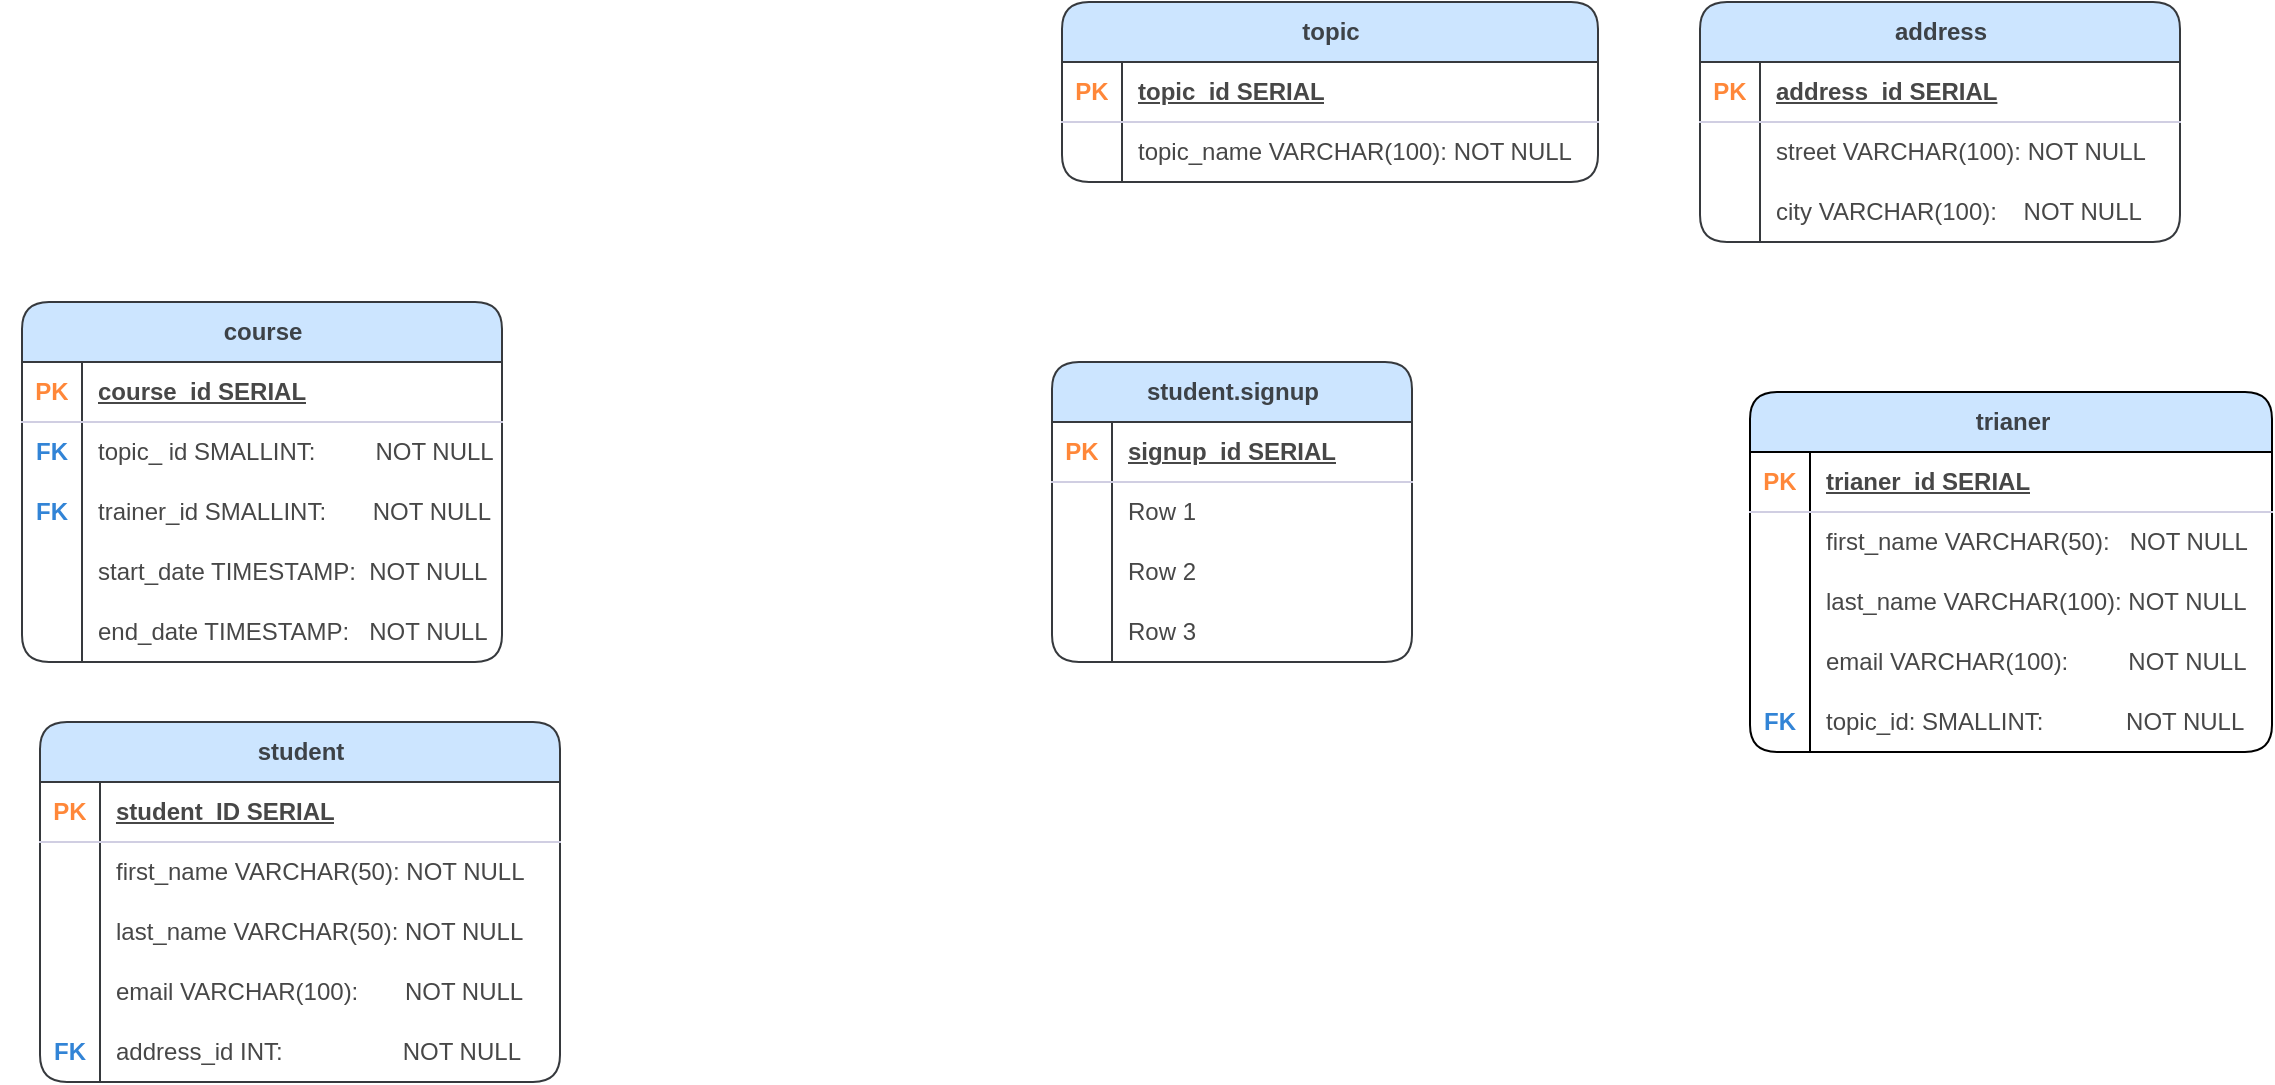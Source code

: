<mxfile version="24.8.4">
  <diagram name="Stránka-1" id="sdZhRAP-UTXTYIbp1Utq">
    <mxGraphModel dx="1429" dy="757" grid="0" gridSize="10" guides="1" tooltips="1" connect="1" arrows="1" fold="1" page="0" pageScale="1" pageWidth="827" pageHeight="1169" background="none" math="0" shadow="0">
      <root>
        <mxCell id="0" />
        <mxCell id="1" parent="0" />
        <mxCell id="6LVos0vK3omcchi-InMu-1" value="&lt;font&gt;address&lt;/font&gt;" style="shape=table;startSize=30;container=1;collapsible=1;childLayout=tableLayout;fixedRows=1;rowLines=0;fontStyle=1;align=center;resizeLast=1;html=1;fontFamily=Helvetica;textShadow=0;textOpacity=80;labelBackgroundColor=none;rounded=1;fillColor=#cce5ff;strokeColor=#36393d;fontColor=#1A1A1A;" vertex="1" parent="1">
          <mxGeometry x="879" y="60" width="240" height="120" as="geometry" />
        </mxCell>
        <mxCell id="6LVos0vK3omcchi-InMu-2" value="" style="shape=tableRow;horizontal=0;startSize=0;swimlaneHead=0;swimlaneBody=0;fillColor=none;collapsible=0;dropTarget=0;points=[[0,0.5],[1,0.5]];portConstraint=eastwest;top=0;left=0;right=0;bottom=1;align=left;fontFamily=Helvetica;textShadow=0;textOpacity=80;labelBackgroundColor=none;strokeColor=#D0CEE2;fontColor=#1A1A1A;rounded=1;" vertex="1" parent="6LVos0vK3omcchi-InMu-1">
          <mxGeometry y="30" width="240" height="30" as="geometry" />
        </mxCell>
        <mxCell id="6LVos0vK3omcchi-InMu-3" value="PK" style="shape=partialRectangle;connectable=0;fillColor=none;top=0;left=0;bottom=0;right=0;fontStyle=1;overflow=hidden;whiteSpace=wrap;html=1;align=center;fontFamily=Helvetica;textShadow=0;textOpacity=80;labelBackgroundColor=none;strokeColor=#D0CEE2;fontColor=#FF6A08;rounded=1;" vertex="1" parent="6LVos0vK3omcchi-InMu-2">
          <mxGeometry width="30" height="30" as="geometry">
            <mxRectangle width="30" height="30" as="alternateBounds" />
          </mxGeometry>
        </mxCell>
        <mxCell id="6LVos0vK3omcchi-InMu-4" value="address_id SERIAL" style="shape=partialRectangle;connectable=0;fillColor=none;top=0;left=0;bottom=0;right=0;align=left;spacingLeft=6;fontStyle=5;overflow=hidden;whiteSpace=wrap;html=1;fontFamily=Helvetica;textShadow=0;textOpacity=80;labelBackgroundColor=none;strokeColor=#D0CEE2;fontColor=#1A1A1A;rounded=1;" vertex="1" parent="6LVos0vK3omcchi-InMu-2">
          <mxGeometry x="30" width="210" height="30" as="geometry">
            <mxRectangle width="210" height="30" as="alternateBounds" />
          </mxGeometry>
        </mxCell>
        <mxCell id="6LVos0vK3omcchi-InMu-5" value="" style="shape=tableRow;horizontal=0;startSize=0;swimlaneHead=0;swimlaneBody=0;fillColor=none;collapsible=0;dropTarget=0;points=[[0,0.5],[1,0.5]];portConstraint=eastwest;top=0;left=0;right=0;bottom=0;align=left;fontFamily=Helvetica;textShadow=0;textOpacity=80;swimlaneFillColor=default;labelBackgroundColor=none;strokeColor=#D0CEE2;fontColor=#1A1A1A;rounded=1;" vertex="1" parent="6LVos0vK3omcchi-InMu-1">
          <mxGeometry y="60" width="240" height="30" as="geometry" />
        </mxCell>
        <mxCell id="6LVos0vK3omcchi-InMu-6" value="" style="shape=partialRectangle;connectable=0;fillColor=none;top=0;left=0;bottom=0;right=0;editable=1;overflow=hidden;whiteSpace=wrap;html=1;align=left;fontFamily=Helvetica;textShadow=0;textOpacity=80;labelBackgroundColor=none;strokeColor=#D0CEE2;fontColor=#1A1A1A;rounded=1;" vertex="1" parent="6LVos0vK3omcchi-InMu-5">
          <mxGeometry width="30" height="30" as="geometry">
            <mxRectangle width="30" height="30" as="alternateBounds" />
          </mxGeometry>
        </mxCell>
        <mxCell id="6LVos0vK3omcchi-InMu-7" value="street VARCHAR(100): NOT NULL" style="shape=partialRectangle;connectable=0;fillColor=none;top=0;left=0;bottom=0;right=0;align=left;spacingLeft=6;overflow=hidden;whiteSpace=wrap;html=1;fontFamily=Helvetica;textShadow=0;textOpacity=80;labelBackgroundColor=none;strokeColor=#D0CEE2;fontColor=#1A1A1A;rounded=1;" vertex="1" parent="6LVos0vK3omcchi-InMu-5">
          <mxGeometry x="30" width="210" height="30" as="geometry">
            <mxRectangle width="210" height="30" as="alternateBounds" />
          </mxGeometry>
        </mxCell>
        <mxCell id="6LVos0vK3omcchi-InMu-8" value="" style="shape=tableRow;horizontal=0;startSize=0;swimlaneHead=0;swimlaneBody=0;fillColor=none;collapsible=0;dropTarget=0;points=[[0,0.5],[1,0.5]];portConstraint=eastwest;top=0;left=0;right=0;bottom=0;align=left;fontFamily=Helvetica;textShadow=0;textOpacity=80;labelBackgroundColor=none;strokeColor=#D0CEE2;fontColor=#1A1A1A;rounded=1;" vertex="1" parent="6LVos0vK3omcchi-InMu-1">
          <mxGeometry y="90" width="240" height="30" as="geometry" />
        </mxCell>
        <mxCell id="6LVos0vK3omcchi-InMu-9" value="" style="shape=partialRectangle;connectable=0;fillColor=none;top=0;left=0;bottom=0;right=0;editable=1;overflow=hidden;whiteSpace=wrap;html=1;align=left;fontFamily=Helvetica;textShadow=0;textOpacity=80;labelBackgroundColor=none;strokeColor=#D0CEE2;fontColor=#1A1A1A;rounded=1;" vertex="1" parent="6LVos0vK3omcchi-InMu-8">
          <mxGeometry width="30" height="30" as="geometry">
            <mxRectangle width="30" height="30" as="alternateBounds" />
          </mxGeometry>
        </mxCell>
        <mxCell id="6LVos0vK3omcchi-InMu-10" value="city VARCHAR(100):&amp;nbsp; &amp;nbsp; NOT NULL" style="shape=partialRectangle;connectable=0;fillColor=none;top=0;left=0;bottom=0;right=0;align=left;spacingLeft=6;overflow=hidden;whiteSpace=wrap;html=1;fontFamily=Helvetica;textShadow=0;textOpacity=80;labelBackgroundColor=none;strokeColor=#D0CEE2;fontColor=#1A1A1A;rounded=1;" vertex="1" parent="6LVos0vK3omcchi-InMu-8">
          <mxGeometry x="30" width="210" height="30" as="geometry">
            <mxRectangle width="210" height="30" as="alternateBounds" />
          </mxGeometry>
        </mxCell>
        <mxCell id="6LVos0vK3omcchi-InMu-14" value="&lt;font&gt;course&lt;/font&gt;" style="shape=table;startSize=30;container=1;collapsible=1;childLayout=tableLayout;fixedRows=1;rowLines=0;fontStyle=1;align=center;resizeLast=1;html=1;fontFamily=Helvetica;textShadow=0;textOpacity=80;labelBackgroundColor=none;fillColor=#cce5ff;strokeColor=#36393d;rounded=1;fontColor=#1A1A1A;" vertex="1" parent="1">
          <mxGeometry x="40" y="210" width="240" height="180" as="geometry" />
        </mxCell>
        <mxCell id="6LVos0vK3omcchi-InMu-15" value="" style="shape=tableRow;horizontal=0;startSize=0;swimlaneHead=0;swimlaneBody=0;fillColor=none;collapsible=0;dropTarget=0;points=[[0,0.5],[1,0.5]];portConstraint=eastwest;top=0;left=0;right=0;bottom=1;align=left;fontFamily=Helvetica;textShadow=0;textOpacity=80;labelBackgroundColor=none;strokeColor=#D0CEE2;fontColor=#1A1A1A;rounded=1;" vertex="1" parent="6LVos0vK3omcchi-InMu-14">
          <mxGeometry y="30" width="240" height="30" as="geometry" />
        </mxCell>
        <mxCell id="6LVos0vK3omcchi-InMu-16" value="PK" style="shape=partialRectangle;connectable=0;fillColor=none;top=0;left=0;bottom=0;right=0;fontStyle=1;overflow=hidden;whiteSpace=wrap;html=1;align=center;fontFamily=Helvetica;textShadow=0;textOpacity=80;labelBackgroundColor=none;strokeColor=#D0CEE2;fontColor=#FF6A08;rounded=1;" vertex="1" parent="6LVos0vK3omcchi-InMu-15">
          <mxGeometry width="30" height="30" as="geometry">
            <mxRectangle width="30" height="30" as="alternateBounds" />
          </mxGeometry>
        </mxCell>
        <mxCell id="6LVos0vK3omcchi-InMu-17" value="course_id SERIAL" style="shape=partialRectangle;connectable=0;fillColor=none;top=0;left=0;bottom=0;right=0;align=left;spacingLeft=6;fontStyle=5;overflow=hidden;whiteSpace=wrap;html=1;fontFamily=Helvetica;textShadow=0;textOpacity=80;labelBackgroundColor=none;strokeColor=#D0CEE2;fontColor=#1A1A1A;rounded=1;" vertex="1" parent="6LVos0vK3omcchi-InMu-15">
          <mxGeometry x="30" width="210" height="30" as="geometry">
            <mxRectangle width="210" height="30" as="alternateBounds" />
          </mxGeometry>
        </mxCell>
        <mxCell id="6LVos0vK3omcchi-InMu-18" value="" style="shape=tableRow;horizontal=0;startSize=0;swimlaneHead=0;swimlaneBody=0;fillColor=none;collapsible=0;dropTarget=0;points=[[0,0.5],[1,0.5]];portConstraint=eastwest;top=0;left=0;right=0;bottom=0;align=left;fontFamily=Helvetica;textShadow=0;textOpacity=80;labelBackgroundColor=none;strokeColor=#D0CEE2;fontColor=#1A1A1A;rounded=1;" vertex="1" parent="6LVos0vK3omcchi-InMu-14">
          <mxGeometry y="60" width="240" height="30" as="geometry" />
        </mxCell>
        <mxCell id="6LVos0vK3omcchi-InMu-19" value="&lt;b&gt;&lt;font color=&quot;#0066cc&quot;&gt;FK&lt;/font&gt;&lt;/b&gt;" style="shape=partialRectangle;connectable=0;fillColor=none;top=0;left=0;bottom=0;right=0;editable=1;overflow=hidden;whiteSpace=wrap;html=1;align=center;fontFamily=Helvetica;textShadow=0;textOpacity=80;labelBackgroundColor=none;strokeColor=#D0CEE2;fontColor=#1A1A1A;rounded=1;" vertex="1" parent="6LVos0vK3omcchi-InMu-18">
          <mxGeometry width="30" height="30" as="geometry">
            <mxRectangle width="30" height="30" as="alternateBounds" />
          </mxGeometry>
        </mxCell>
        <mxCell id="6LVos0vK3omcchi-InMu-20" value="topic_ id SMALLINT:&amp;nbsp; &amp;nbsp; &amp;nbsp; &amp;nbsp; &amp;nbsp;NOT NULL" style="shape=partialRectangle;connectable=0;fillColor=none;top=0;left=0;bottom=0;right=0;align=left;spacingLeft=6;overflow=hidden;whiteSpace=wrap;html=1;fontFamily=Helvetica;textShadow=0;textOpacity=80;labelBackgroundColor=none;strokeColor=#D0CEE2;fontColor=#1A1A1A;rounded=1;" vertex="1" parent="6LVos0vK3omcchi-InMu-18">
          <mxGeometry x="30" width="210" height="30" as="geometry">
            <mxRectangle width="210" height="30" as="alternateBounds" />
          </mxGeometry>
        </mxCell>
        <mxCell id="6LVos0vK3omcchi-InMu-21" value="" style="shape=tableRow;horizontal=0;startSize=0;swimlaneHead=0;swimlaneBody=0;fillColor=none;collapsible=0;dropTarget=0;points=[[0,0.5],[1,0.5]];portConstraint=eastwest;top=0;left=0;right=0;bottom=0;align=left;fontFamily=Helvetica;textShadow=0;textOpacity=80;labelBackgroundColor=none;strokeColor=#D0CEE2;fontColor=#1A1A1A;rounded=1;" vertex="1" parent="6LVos0vK3omcchi-InMu-14">
          <mxGeometry y="90" width="240" height="30" as="geometry" />
        </mxCell>
        <mxCell id="6LVos0vK3omcchi-InMu-22" value="&lt;b&gt;FK&lt;/b&gt;" style="shape=partialRectangle;connectable=0;fillColor=none;top=0;left=0;bottom=0;right=0;editable=1;overflow=hidden;whiteSpace=wrap;html=1;align=center;fontFamily=Helvetica;textShadow=0;textOpacity=80;labelBackgroundColor=none;strokeColor=#D0CEE2;fontColor=#0066CC;rounded=1;" vertex="1" parent="6LVos0vK3omcchi-InMu-21">
          <mxGeometry width="30" height="30" as="geometry">
            <mxRectangle width="30" height="30" as="alternateBounds" />
          </mxGeometry>
        </mxCell>
        <mxCell id="6LVos0vK3omcchi-InMu-23" value="trainer_id SMALLINT:&amp;nbsp; &amp;nbsp; &amp;nbsp; &amp;nbsp;NOT NULL" style="shape=partialRectangle;connectable=0;fillColor=none;top=0;left=0;bottom=0;right=0;align=left;spacingLeft=6;overflow=hidden;whiteSpace=wrap;html=1;fontFamily=Helvetica;textShadow=0;textOpacity=80;labelBackgroundColor=none;strokeColor=#D0CEE2;fontColor=#1A1A1A;rounded=1;" vertex="1" parent="6LVos0vK3omcchi-InMu-21">
          <mxGeometry x="30" width="210" height="30" as="geometry">
            <mxRectangle width="210" height="30" as="alternateBounds" />
          </mxGeometry>
        </mxCell>
        <mxCell id="6LVos0vK3omcchi-InMu-24" value="" style="shape=tableRow;horizontal=0;startSize=0;swimlaneHead=0;swimlaneBody=0;fillColor=none;collapsible=0;dropTarget=0;points=[[0,0.5],[1,0.5]];portConstraint=eastwest;top=0;left=0;right=0;bottom=0;align=left;fontFamily=Helvetica;textShadow=0;textOpacity=80;labelBackgroundColor=none;strokeColor=#D0CEE2;fontColor=#1A1A1A;rounded=1;" vertex="1" parent="6LVos0vK3omcchi-InMu-14">
          <mxGeometry y="120" width="240" height="30" as="geometry" />
        </mxCell>
        <mxCell id="6LVos0vK3omcchi-InMu-25" value="" style="shape=partialRectangle;connectable=0;fillColor=none;top=0;left=0;bottom=0;right=0;editable=1;overflow=hidden;whiteSpace=wrap;html=1;align=left;fontFamily=Helvetica;textShadow=0;textOpacity=80;labelBackgroundColor=none;strokeColor=#D0CEE2;fontColor=#1A1A1A;rounded=1;" vertex="1" parent="6LVos0vK3omcchi-InMu-24">
          <mxGeometry width="30" height="30" as="geometry">
            <mxRectangle width="30" height="30" as="alternateBounds" />
          </mxGeometry>
        </mxCell>
        <mxCell id="6LVos0vK3omcchi-InMu-26" value="start_date TIMESTAMP:&amp;nbsp; NOT NULL" style="shape=partialRectangle;connectable=0;fillColor=none;top=0;left=0;bottom=0;right=0;align=left;spacingLeft=6;overflow=hidden;whiteSpace=wrap;html=1;fontFamily=Helvetica;textShadow=0;textOpacity=80;labelBackgroundColor=none;strokeColor=#D0CEE2;fontColor=#1A1A1A;rounded=1;" vertex="1" parent="6LVos0vK3omcchi-InMu-24">
          <mxGeometry x="30" width="210" height="30" as="geometry">
            <mxRectangle width="210" height="30" as="alternateBounds" />
          </mxGeometry>
        </mxCell>
        <mxCell id="6LVos0vK3omcchi-InMu-86" value="" style="shape=tableRow;horizontal=0;startSize=0;swimlaneHead=0;swimlaneBody=0;fillColor=none;collapsible=0;dropTarget=0;points=[[0,0.5],[1,0.5]];portConstraint=eastwest;top=0;left=0;right=0;bottom=0;align=left;fontFamily=Helvetica;textShadow=0;textOpacity=80;labelBackgroundColor=none;strokeColor=#D0CEE2;fontColor=#1A1A1A;rounded=1;" vertex="1" parent="6LVos0vK3omcchi-InMu-14">
          <mxGeometry y="150" width="240" height="30" as="geometry" />
        </mxCell>
        <mxCell id="6LVos0vK3omcchi-InMu-87" value="" style="shape=partialRectangle;connectable=0;fillColor=none;top=0;left=0;bottom=0;right=0;editable=1;overflow=hidden;whiteSpace=wrap;html=1;align=left;fontFamily=Helvetica;textShadow=0;textOpacity=80;labelBackgroundColor=none;strokeColor=#D0CEE2;fontColor=#1A1A1A;rounded=1;" vertex="1" parent="6LVos0vK3omcchi-InMu-86">
          <mxGeometry width="30" height="30" as="geometry">
            <mxRectangle width="30" height="30" as="alternateBounds" />
          </mxGeometry>
        </mxCell>
        <mxCell id="6LVos0vK3omcchi-InMu-88" value="end_date TIMESTAMP:&amp;nbsp; &amp;nbsp;NOT NULL" style="shape=partialRectangle;connectable=0;fillColor=none;top=0;left=0;bottom=0;right=0;align=left;spacingLeft=6;overflow=hidden;whiteSpace=wrap;html=1;fontFamily=Helvetica;textShadow=0;textOpacity=80;labelBackgroundColor=none;strokeColor=#D0CEE2;fontColor=#1A1A1A;rounded=1;" vertex="1" parent="6LVos0vK3omcchi-InMu-86">
          <mxGeometry x="30" width="210" height="30" as="geometry">
            <mxRectangle width="210" height="30" as="alternateBounds" />
          </mxGeometry>
        </mxCell>
        <mxCell id="6LVos0vK3omcchi-InMu-27" value="&lt;font&gt;student.signup&lt;/font&gt;" style="shape=table;startSize=30;container=1;collapsible=1;childLayout=tableLayout;fixedRows=1;rowLines=0;fontStyle=1;align=center;resizeLast=1;html=1;fontFamily=Helvetica;textShadow=0;textOpacity=80;labelBackgroundColor=none;fillColor=#cce5ff;strokeColor=#36393d;rounded=1;fontColor=#1A1A1A;" vertex="1" parent="1">
          <mxGeometry x="555" y="240" width="180" height="150" as="geometry" />
        </mxCell>
        <mxCell id="6LVos0vK3omcchi-InMu-28" value="" style="shape=tableRow;horizontal=0;startSize=0;swimlaneHead=0;swimlaneBody=0;fillColor=none;collapsible=0;dropTarget=0;points=[[0,0.5],[1,0.5]];portConstraint=eastwest;top=0;left=0;right=0;bottom=1;align=left;fontFamily=Helvetica;textShadow=0;textOpacity=80;labelBackgroundColor=none;strokeColor=#D0CEE2;fontColor=#1A1A1A;rounded=1;" vertex="1" parent="6LVos0vK3omcchi-InMu-27">
          <mxGeometry y="30" width="180" height="30" as="geometry" />
        </mxCell>
        <mxCell id="6LVos0vK3omcchi-InMu-29" value="&lt;font color=&quot;#ff6a08&quot;&gt;PK&lt;/font&gt;" style="shape=partialRectangle;connectable=0;fillColor=none;top=0;left=0;bottom=0;right=0;fontStyle=1;overflow=hidden;whiteSpace=wrap;html=1;align=center;fontFamily=Helvetica;textShadow=0;textOpacity=80;labelBackgroundColor=none;strokeColor=#D0CEE2;fontColor=#1A1A1A;rounded=1;" vertex="1" parent="6LVos0vK3omcchi-InMu-28">
          <mxGeometry width="30" height="30" as="geometry">
            <mxRectangle width="30" height="30" as="alternateBounds" />
          </mxGeometry>
        </mxCell>
        <mxCell id="6LVos0vK3omcchi-InMu-30" value="signup_id SERIAL" style="shape=partialRectangle;connectable=0;fillColor=none;top=0;left=0;bottom=0;right=0;align=left;spacingLeft=6;fontStyle=5;overflow=hidden;whiteSpace=wrap;html=1;fontFamily=Helvetica;textShadow=0;textOpacity=80;labelBackgroundColor=none;strokeColor=#D0CEE2;fontColor=#1A1A1A;rounded=1;" vertex="1" parent="6LVos0vK3omcchi-InMu-28">
          <mxGeometry x="30" width="150" height="30" as="geometry">
            <mxRectangle width="150" height="30" as="alternateBounds" />
          </mxGeometry>
        </mxCell>
        <mxCell id="6LVos0vK3omcchi-InMu-31" value="" style="shape=tableRow;horizontal=0;startSize=0;swimlaneHead=0;swimlaneBody=0;fillColor=none;collapsible=0;dropTarget=0;points=[[0,0.5],[1,0.5]];portConstraint=eastwest;top=0;left=0;right=0;bottom=0;align=left;fontFamily=Helvetica;textShadow=0;textOpacity=80;labelBackgroundColor=none;strokeColor=#D0CEE2;fontColor=#1A1A1A;rounded=1;" vertex="1" parent="6LVos0vK3omcchi-InMu-27">
          <mxGeometry y="60" width="180" height="30" as="geometry" />
        </mxCell>
        <mxCell id="6LVos0vK3omcchi-InMu-32" value="" style="shape=partialRectangle;connectable=0;fillColor=none;top=0;left=0;bottom=0;right=0;editable=1;overflow=hidden;whiteSpace=wrap;html=1;align=left;fontFamily=Helvetica;textShadow=0;textOpacity=80;labelBackgroundColor=none;strokeColor=#D0CEE2;fontColor=#1A1A1A;rounded=1;" vertex="1" parent="6LVos0vK3omcchi-InMu-31">
          <mxGeometry width="30" height="30" as="geometry">
            <mxRectangle width="30" height="30" as="alternateBounds" />
          </mxGeometry>
        </mxCell>
        <mxCell id="6LVos0vK3omcchi-InMu-33" value="Row 1" style="shape=partialRectangle;connectable=0;fillColor=none;top=0;left=0;bottom=0;right=0;align=left;spacingLeft=6;overflow=hidden;whiteSpace=wrap;html=1;fontFamily=Helvetica;textShadow=0;textOpacity=80;labelBackgroundColor=none;strokeColor=#D0CEE2;fontColor=#1A1A1A;rounded=1;" vertex="1" parent="6LVos0vK3omcchi-InMu-31">
          <mxGeometry x="30" width="150" height="30" as="geometry">
            <mxRectangle width="150" height="30" as="alternateBounds" />
          </mxGeometry>
        </mxCell>
        <mxCell id="6LVos0vK3omcchi-InMu-34" value="" style="shape=tableRow;horizontal=0;startSize=0;swimlaneHead=0;swimlaneBody=0;fillColor=none;collapsible=0;dropTarget=0;points=[[0,0.5],[1,0.5]];portConstraint=eastwest;top=0;left=0;right=0;bottom=0;align=left;fontFamily=Helvetica;textShadow=0;textOpacity=80;labelBackgroundColor=none;strokeColor=#D0CEE2;fontColor=#1A1A1A;rounded=1;" vertex="1" parent="6LVos0vK3omcchi-InMu-27">
          <mxGeometry y="90" width="180" height="30" as="geometry" />
        </mxCell>
        <mxCell id="6LVos0vK3omcchi-InMu-35" value="" style="shape=partialRectangle;connectable=0;fillColor=none;top=0;left=0;bottom=0;right=0;editable=1;overflow=hidden;whiteSpace=wrap;html=1;align=left;fontFamily=Helvetica;textShadow=0;textOpacity=80;labelBackgroundColor=none;strokeColor=#D0CEE2;fontColor=#1A1A1A;rounded=1;" vertex="1" parent="6LVos0vK3omcchi-InMu-34">
          <mxGeometry width="30" height="30" as="geometry">
            <mxRectangle width="30" height="30" as="alternateBounds" />
          </mxGeometry>
        </mxCell>
        <mxCell id="6LVos0vK3omcchi-InMu-36" value="Row 2" style="shape=partialRectangle;connectable=0;fillColor=none;top=0;left=0;bottom=0;right=0;align=left;spacingLeft=6;overflow=hidden;whiteSpace=wrap;html=1;fontFamily=Helvetica;textShadow=0;textOpacity=80;labelBackgroundColor=none;strokeColor=#D0CEE2;fontColor=#1A1A1A;rounded=1;" vertex="1" parent="6LVos0vK3omcchi-InMu-34">
          <mxGeometry x="30" width="150" height="30" as="geometry">
            <mxRectangle width="150" height="30" as="alternateBounds" />
          </mxGeometry>
        </mxCell>
        <mxCell id="6LVos0vK3omcchi-InMu-37" value="" style="shape=tableRow;horizontal=0;startSize=0;swimlaneHead=0;swimlaneBody=0;fillColor=none;collapsible=0;dropTarget=0;points=[[0,0.5],[1,0.5]];portConstraint=eastwest;top=0;left=0;right=0;bottom=0;align=left;fontFamily=Helvetica;textShadow=0;textOpacity=80;labelBackgroundColor=none;strokeColor=#D0CEE2;fontColor=#1A1A1A;rounded=1;" vertex="1" parent="6LVos0vK3omcchi-InMu-27">
          <mxGeometry y="120" width="180" height="30" as="geometry" />
        </mxCell>
        <mxCell id="6LVos0vK3omcchi-InMu-38" value="" style="shape=partialRectangle;connectable=0;fillColor=none;top=0;left=0;bottom=0;right=0;editable=1;overflow=hidden;whiteSpace=wrap;html=1;align=left;fontFamily=Helvetica;textShadow=0;textOpacity=80;labelBackgroundColor=none;strokeColor=#D0CEE2;fontColor=#1A1A1A;rounded=1;" vertex="1" parent="6LVos0vK3omcchi-InMu-37">
          <mxGeometry width="30" height="30" as="geometry">
            <mxRectangle width="30" height="30" as="alternateBounds" />
          </mxGeometry>
        </mxCell>
        <mxCell id="6LVos0vK3omcchi-InMu-39" value="Row 3" style="shape=partialRectangle;connectable=0;fillColor=none;top=0;left=0;bottom=0;right=0;align=left;spacingLeft=6;overflow=hidden;whiteSpace=wrap;html=1;fontFamily=Helvetica;textShadow=0;textOpacity=80;labelBackgroundColor=none;strokeColor=#D0CEE2;fontColor=#1A1A1A;rounded=1;" vertex="1" parent="6LVos0vK3omcchi-InMu-37">
          <mxGeometry x="30" width="150" height="30" as="geometry">
            <mxRectangle width="150" height="30" as="alternateBounds" />
          </mxGeometry>
        </mxCell>
        <mxCell id="6LVos0vK3omcchi-InMu-40" value="&lt;font&gt;student&lt;/font&gt;" style="shape=table;startSize=30;container=1;collapsible=1;childLayout=tableLayout;fixedRows=1;rowLines=0;fontStyle=1;align=center;resizeLast=1;html=1;fontFamily=Helvetica;textShadow=0;textOpacity=80;labelBackgroundColor=none;fillColor=#cce5ff;strokeColor=#36393d;rounded=1;fontColor=#1A1A1A;" vertex="1" parent="1">
          <mxGeometry x="49" y="420" width="260" height="180" as="geometry" />
        </mxCell>
        <mxCell id="6LVos0vK3omcchi-InMu-41" value="" style="shape=tableRow;horizontal=0;startSize=0;swimlaneHead=0;swimlaneBody=0;fillColor=none;collapsible=0;dropTarget=0;points=[[0,0.5],[1,0.5]];portConstraint=eastwest;top=0;left=0;right=0;bottom=1;align=left;fontFamily=Helvetica;textShadow=0;textOpacity=80;labelBackgroundColor=none;strokeColor=#D0CEE2;fontColor=#1A1A1A;rounded=1;" vertex="1" parent="6LVos0vK3omcchi-InMu-40">
          <mxGeometry y="30" width="260" height="30" as="geometry" />
        </mxCell>
        <mxCell id="6LVos0vK3omcchi-InMu-42" value="PK" style="shape=partialRectangle;connectable=0;fillColor=none;top=0;left=0;bottom=0;right=0;fontStyle=1;overflow=hidden;whiteSpace=wrap;html=1;align=center;fontFamily=Helvetica;textShadow=0;textOpacity=80;labelBackgroundColor=none;strokeColor=#D0CEE2;fontColor=#FF6A08;rounded=1;" vertex="1" parent="6LVos0vK3omcchi-InMu-41">
          <mxGeometry width="30" height="30" as="geometry">
            <mxRectangle width="30" height="30" as="alternateBounds" />
          </mxGeometry>
        </mxCell>
        <mxCell id="6LVos0vK3omcchi-InMu-43" value="student_ID SERIAL" style="shape=partialRectangle;connectable=0;fillColor=none;top=0;left=0;bottom=0;right=0;align=left;spacingLeft=6;fontStyle=5;overflow=hidden;whiteSpace=wrap;html=1;fontFamily=Helvetica;textShadow=0;textOpacity=80;labelBackgroundColor=none;strokeColor=#D0CEE2;fontColor=#1A1A1A;rounded=1;" vertex="1" parent="6LVos0vK3omcchi-InMu-41">
          <mxGeometry x="30" width="230" height="30" as="geometry">
            <mxRectangle width="230" height="30" as="alternateBounds" />
          </mxGeometry>
        </mxCell>
        <mxCell id="6LVos0vK3omcchi-InMu-44" value="" style="shape=tableRow;horizontal=0;startSize=0;swimlaneHead=0;swimlaneBody=0;fillColor=none;collapsible=0;dropTarget=0;points=[[0,0.5],[1,0.5]];portConstraint=eastwest;top=0;left=0;right=0;bottom=0;align=left;fontFamily=Helvetica;textShadow=0;textOpacity=80;labelBackgroundColor=none;strokeColor=#D0CEE2;fontColor=#1A1A1A;rounded=1;" vertex="1" parent="6LVos0vK3omcchi-InMu-40">
          <mxGeometry y="60" width="260" height="30" as="geometry" />
        </mxCell>
        <mxCell id="6LVos0vK3omcchi-InMu-45" value="" style="shape=partialRectangle;connectable=0;fillColor=none;top=0;left=0;bottom=0;right=0;editable=1;overflow=hidden;whiteSpace=wrap;html=1;align=left;fontFamily=Helvetica;textShadow=0;textOpacity=80;labelBackgroundColor=none;strokeColor=#D0CEE2;fontColor=#1A1A1A;rounded=1;" vertex="1" parent="6LVos0vK3omcchi-InMu-44">
          <mxGeometry width="30" height="30" as="geometry">
            <mxRectangle width="30" height="30" as="alternateBounds" />
          </mxGeometry>
        </mxCell>
        <mxCell id="6LVos0vK3omcchi-InMu-46" value="first_name VARCHAR(50): NOT NULL" style="shape=partialRectangle;connectable=0;fillColor=none;top=0;left=0;bottom=0;right=0;align=left;spacingLeft=6;overflow=hidden;whiteSpace=wrap;html=1;fontFamily=Helvetica;textShadow=0;textOpacity=80;labelBackgroundColor=none;strokeColor=#D0CEE2;fontColor=#1A1A1A;rounded=1;" vertex="1" parent="6LVos0vK3omcchi-InMu-44">
          <mxGeometry x="30" width="230" height="30" as="geometry">
            <mxRectangle width="230" height="30" as="alternateBounds" />
          </mxGeometry>
        </mxCell>
        <mxCell id="6LVos0vK3omcchi-InMu-47" value="" style="shape=tableRow;horizontal=0;startSize=0;swimlaneHead=0;swimlaneBody=0;fillColor=none;collapsible=0;dropTarget=0;points=[[0,0.5],[1,0.5]];portConstraint=eastwest;top=0;left=0;right=0;bottom=0;align=left;fontFamily=Helvetica;textShadow=0;textOpacity=80;labelBackgroundColor=none;strokeColor=#D0CEE2;fontColor=#1A1A1A;rounded=1;" vertex="1" parent="6LVos0vK3omcchi-InMu-40">
          <mxGeometry y="90" width="260" height="30" as="geometry" />
        </mxCell>
        <mxCell id="6LVos0vK3omcchi-InMu-48" value="" style="shape=partialRectangle;connectable=0;fillColor=none;top=0;left=0;bottom=0;right=0;editable=1;overflow=hidden;whiteSpace=wrap;html=1;align=left;fontFamily=Helvetica;textShadow=0;textOpacity=80;labelBackgroundColor=none;strokeColor=#D0CEE2;fontColor=#1A1A1A;rounded=1;" vertex="1" parent="6LVos0vK3omcchi-InMu-47">
          <mxGeometry width="30" height="30" as="geometry">
            <mxRectangle width="30" height="30" as="alternateBounds" />
          </mxGeometry>
        </mxCell>
        <mxCell id="6LVos0vK3omcchi-InMu-49" value="last_name VARCHAR(50): NOT NULL" style="shape=partialRectangle;connectable=0;fillColor=none;top=0;left=0;bottom=0;right=0;align=left;spacingLeft=6;overflow=hidden;whiteSpace=wrap;html=1;fontFamily=Helvetica;textShadow=0;textOpacity=80;labelBackgroundColor=none;strokeColor=#D0CEE2;fontColor=#1A1A1A;rounded=1;" vertex="1" parent="6LVos0vK3omcchi-InMu-47">
          <mxGeometry x="30" width="230" height="30" as="geometry">
            <mxRectangle width="230" height="30" as="alternateBounds" />
          </mxGeometry>
        </mxCell>
        <mxCell id="6LVos0vK3omcchi-InMu-50" value="" style="shape=tableRow;horizontal=0;startSize=0;swimlaneHead=0;swimlaneBody=0;fillColor=none;collapsible=0;dropTarget=0;points=[[0,0.5],[1,0.5]];portConstraint=eastwest;top=0;left=0;right=0;bottom=0;align=left;fontFamily=Helvetica;textShadow=0;textOpacity=80;labelBackgroundColor=none;strokeColor=#D0CEE2;fontColor=#1A1A1A;rounded=1;" vertex="1" parent="6LVos0vK3omcchi-InMu-40">
          <mxGeometry y="120" width="260" height="30" as="geometry" />
        </mxCell>
        <mxCell id="6LVos0vK3omcchi-InMu-51" value="" style="shape=partialRectangle;connectable=0;fillColor=none;top=0;left=0;bottom=0;right=0;editable=1;overflow=hidden;whiteSpace=wrap;html=1;align=left;fontFamily=Helvetica;textShadow=0;textOpacity=80;labelBackgroundColor=none;strokeColor=#D0CEE2;fontColor=#1A1A1A;rounded=1;" vertex="1" parent="6LVos0vK3omcchi-InMu-50">
          <mxGeometry width="30" height="30" as="geometry">
            <mxRectangle width="30" height="30" as="alternateBounds" />
          </mxGeometry>
        </mxCell>
        <mxCell id="6LVos0vK3omcchi-InMu-52" value="email VARCHAR(100):&amp;nbsp; &amp;nbsp; &amp;nbsp; &amp;nbsp;NOT NULL" style="shape=partialRectangle;connectable=0;fillColor=none;top=0;left=0;bottom=0;right=0;align=left;spacingLeft=6;overflow=hidden;whiteSpace=wrap;html=1;fontFamily=Helvetica;textShadow=0;textOpacity=80;labelBackgroundColor=none;strokeColor=#D0CEE2;fontColor=#1A1A1A;rounded=1;" vertex="1" parent="6LVos0vK3omcchi-InMu-50">
          <mxGeometry x="30" width="230" height="30" as="geometry">
            <mxRectangle width="230" height="30" as="alternateBounds" />
          </mxGeometry>
        </mxCell>
        <mxCell id="6LVos0vK3omcchi-InMu-89" value="" style="shape=tableRow;horizontal=0;startSize=0;swimlaneHead=0;swimlaneBody=0;fillColor=none;collapsible=0;dropTarget=0;points=[[0,0.5],[1,0.5]];portConstraint=eastwest;top=0;left=0;right=0;bottom=0;align=left;fontFamily=Helvetica;textShadow=0;textOpacity=80;labelBackgroundColor=none;strokeColor=#D0CEE2;fontColor=#1A1A1A;rounded=1;" vertex="1" parent="6LVos0vK3omcchi-InMu-40">
          <mxGeometry y="150" width="260" height="30" as="geometry" />
        </mxCell>
        <mxCell id="6LVos0vK3omcchi-InMu-90" value="&lt;b&gt;FK&lt;/b&gt;" style="shape=partialRectangle;connectable=0;fillColor=none;top=0;left=0;bottom=0;right=0;editable=1;overflow=hidden;whiteSpace=wrap;html=1;align=center;fontFamily=Helvetica;textShadow=0;textOpacity=80;labelBackgroundColor=none;strokeColor=#D0CEE2;fontColor=#0066CC;rounded=1;" vertex="1" parent="6LVos0vK3omcchi-InMu-89">
          <mxGeometry width="30" height="30" as="geometry">
            <mxRectangle width="30" height="30" as="alternateBounds" />
          </mxGeometry>
        </mxCell>
        <mxCell id="6LVos0vK3omcchi-InMu-91" value="address_id INT: &lt;span style=&quot;white-space: pre;&quot;&gt;&#x9;&lt;/span&gt;&lt;span style=&quot;white-space: pre;&quot;&gt;&#x9;&lt;/span&gt;&amp;nbsp; &amp;nbsp;NOT NULL" style="shape=partialRectangle;connectable=0;fillColor=none;top=0;left=0;bottom=0;right=0;align=left;spacingLeft=6;overflow=hidden;whiteSpace=wrap;html=1;fontFamily=Helvetica;textShadow=0;textOpacity=80;labelBackgroundColor=none;strokeColor=#D0CEE2;fontColor=#1A1A1A;rounded=1;" vertex="1" parent="6LVos0vK3omcchi-InMu-89">
          <mxGeometry x="30" width="230" height="30" as="geometry">
            <mxRectangle width="230" height="30" as="alternateBounds" />
          </mxGeometry>
        </mxCell>
        <mxCell id="6LVos0vK3omcchi-InMu-53" value="&lt;font&gt;topic&lt;span style=&quot;font-size: 0px; font-weight: 400;&quot;&gt;%3CmxGraphModel%3E%3Croot%3E%3CmxCell%20id%3D%220%22%2F%3E%3CmxCell%20id%3D%221%22%20parent%3D%220%22%2F%3E%3CmxCell%20id%3D%222%22%20value%3D%22address%22%20style%3D%22shape%3Dtable%3BstartSize%3D30%3Bcontainer%3D1%3Bcollapsible%3D1%3BchildLayout%3DtableLayout%3BfixedRows%3D1%3BrowLines%3D0%3BfontStyle%3D1%3Balign%3Dcenter%3BresizeLast%3D1%3Bhtml%3D1%3B%22%20vertex%3D%221%22%20parent%3D%221%22%3E%3CmxGeometry%20x%3D%2240%22%20y%3D%2270%22%20width%3D%22180%22%20height%3D%22150%22%20as%3D%22geometry%22%2F%3E%3C%2FmxCell%3E%3CmxCell%20id%3D%223%22%20value%3D%22%22%20style%3D%22shape%3DtableRow%3Bhorizontal%3D0%3BstartSize%3D0%3BswimlaneHead%3D0%3BswimlaneBody%3D0%3BfillColor%3Dnone%3Bcollapsible%3D0%3BdropTarget%3D0%3Bpoints%3D%5B%5B0%2C0.5%5D%2C%5B1%2C0.5%5D%5D%3BportConstraint%3Deastwest%3Btop%3D0%3Bleft%3D0%3Bright%3D0%3Bbottom%3D1%3B%22%20vertex%3D%221%22%20parent%3D%222%22%3E%3CmxGeometry%20y%3D%2230%22%20width%3D%22180%22%20height%3D%2230%22%20as%3D%22geometry%22%2F%3E%3C%2FmxCell%3E%3CmxCell%20id%3D%224%22%20value%3D%22PK%22%20style%3D%22shape%3DpartialRectangle%3Bconnectable%3D0%3BfillColor%3Dnone%3Btop%3D0%3Bleft%3D0%3Bbottom%3D0%3Bright%3D0%3BfontStyle%3D1%3Boverflow%3Dhidden%3BwhiteSpace%3Dwrap%3Bhtml%3D1%3B%22%20vertex%3D%221%22%20parent%3D%223%22%3E%3CmxGeometry%20width%3D%2230%22%20height%3D%2230%22%20as%3D%22geometry%22%3E%3CmxRectangle%20width%3D%2230%22%20height%3D%2230%22%20as%3D%22alternateBounds%22%2F%3E%3C%2FmxGeometry%3E%3C%2FmxCell%3E%3CmxCell%20id%3D%225%22%20value%3D%22UniqueID%22%20style%3D%22shape%3DpartialRectangle%3Bconnectable%3D0%3BfillColor%3Dnone%3Btop%3D0%3Bleft%3D0%3Bbottom%3D0%3Bright%3D0%3Balign%3Dleft%3BspacingLeft%3D6%3BfontStyle%3D5%3Boverflow%3Dhidden%3BwhiteSpace%3Dwrap%3Bhtml%3D1%3B%22%20vertex%3D%221%22%20parent%3D%223%22%3E%3CmxGeometry%20x%3D%2230%22%20width%3D%22150%22%20height%3D%2230%22%20as%3D%22geometry%22%3E%3CmxRectangle%20width%3D%22150%22%20height%3D%2230%22%20as%3D%22alternateBounds%22%2F%3E%3C%2FmxGeometry%3E%3C%2FmxCell%3E%3CmxCell%20id%3D%226%22%20value%3D%22%22%20style%3D%22shape%3DtableRow%3Bhorizontal%3D0%3BstartSize%3D0%3BswimlaneHead%3D0%3BswimlaneBody%3D0%3BfillColor%3Dnone%3Bcollapsible%3D0%3BdropTarget%3D0%3Bpoints%3D%5B%5B0%2C0.5%5D%2C%5B1%2C0.5%5D%5D%3BportConstraint%3Deastwest%3Btop%3D0%3Bleft%3D0%3Bright%3D0%3Bbottom%3D0%3B%22%20vertex%3D%221%22%20parent%3D%222%22%3E%3CmxGeometry%20y%3D%2260%22%20width%3D%22180%22%20height%3D%2230%22%20as%3D%22geometry%22%2F%3E%3C%2FmxCell%3E%3CmxCell%20id%3D%227%22%20value%3D%22%22%20style%3D%22shape%3DpartialRectangle%3Bconnectable%3D0%3BfillColor%3Dnone%3Btop%3D0%3Bleft%3D0%3Bbottom%3D0%3Bright%3D0%3Beditable%3D1%3Boverflow%3Dhidden%3BwhiteSpace%3Dwrap%3Bhtml%3D1%3B%22%20vertex%3D%221%22%20parent%3D%226%22%3E%3CmxGeometry%20width%3D%2230%22%20height%3D%2230%22%20as%3D%22geometry%22%3E%3CmxRectangle%20width%3D%2230%22%20height%3D%2230%22%20as%3D%22alternateBounds%22%2F%3E%3C%2FmxGeometry%3E%3C%2FmxCell%3E%3CmxCell%20id%3D%228%22%20value%3D%22Row%201%22%20style%3D%22shape%3DpartialRectangle%3Bconnectable%3D0%3BfillColor%3Dnone%3Btop%3D0%3Bleft%3D0%3Bbottom%3D0%3Bright%3D0%3Balign%3Dleft%3BspacingLeft%3D6%3Boverflow%3Dhidden%3BwhiteSpace%3Dwrap%3Bhtml%3D1%3B%22%20vertex%3D%221%22%20parent%3D%226%22%3E%3CmxGeometry%20x%3D%2230%22%20width%3D%22150%22%20height%3D%2230%22%20as%3D%22geometry%22%3E%3CmxRectangle%20width%3D%22150%22%20height%3D%2230%22%20as%3D%22alternateBounds%22%2F%3E%3C%2FmxGeometry%3E%3C%2FmxCell%3E%3CmxCell%20id%3D%229%22%20value%3D%22%22%20style%3D%22shape%3DtableRow%3Bhorizontal%3D0%3BstartSize%3D0%3BswimlaneHead%3D0%3BswimlaneBody%3D0%3BfillColor%3Dnone%3Bcollapsible%3D0%3BdropTarget%3D0%3Bpoints%3D%5B%5B0%2C0.5%5D%2C%5B1%2C0.5%5D%5D%3BportConstraint%3Deastwest%3Btop%3D0%3Bleft%3D0%3Bright%3D0%3Bbottom%3D0%3B%22%20vertex%3D%221%22%20parent%3D%222%22%3E%3CmxGeometry%20y%3D%2290%22%20width%3D%22180%22%20height%3D%2230%22%20as%3D%22geometry%22%2F%3E%3C%2FmxCell%3E%3CmxCell%20id%3D%2210%22%20value%3D%22%22%20style%3D%22shape%3DpartialRectangle%3Bconnectable%3D0%3BfillColor%3Dnone%3Btop%3D0%3Bleft%3D0%3Bbottom%3D0%3Bright%3D0%3Beditable%3D1%3Boverflow%3Dhidden%3BwhiteSpace%3Dwrap%3Bhtml%3D1%3B%22%20vertex%3D%221%22%20parent%3D%229%22%3E%3CmxGeometry%20width%3D%2230%22%20height%3D%2230%22%20as%3D%22geometry%22%3E%3CmxRectangle%20width%3D%2230%22%20height%3D%2230%22%20as%3D%22alternateBounds%22%2F%3E%3C%2FmxGeometry%3E%3C%2FmxCell%3E%3CmxCell%20id%3D%2211%22%20value%3D%22Row%202%22%20style%3D%22shape%3DpartialRectangle%3Bconnectable%3D0%3BfillColor%3Dnone%3Btop%3D0%3Bleft%3D0%3Bbottom%3D0%3Bright%3D0%3Balign%3Dleft%3BspacingLeft%3D6%3Boverflow%3Dhidden%3BwhiteSpace%3Dwrap%3Bhtml%3D1%3B%22%20vertex%3D%221%22%20parent%3D%229%22%3E%3CmxGeometry%20x%3D%2230%22%20width%3D%22150%22%20height%3D%2230%22%20as%3D%22geometry%22%3E%3CmxRectangle%20width%3D%22150%22%20height%3D%2230%22%20as%3D%22alternateBounds%22%2F%3E%3C%2FmxGeometry%3E%3C%2FmxCell%3E%3CmxCell%20id%3D%2212%22%20value%3D%22%22%20style%3D%22shape%3DtableRow%3Bhorizontal%3D0%3BstartSize%3D0%3BswimlaneHead%3D0%3BswimlaneBody%3D0%3BfillColor%3Dnone%3Bcollapsible%3D0%3BdropTarget%3D0%3Bpoints%3D%5B%5B0%2C0.5%5D%2C%5B1%2C0.5%5D%5D%3BportConstraint%3Deastwest%3Btop%3D0%3Bleft%3D0%3Bright%3D0%3Bbottom%3D0%3B%22%20vertex%3D%221%22%20parent%3D%222%22%3E%3CmxGeometry%20y%3D%22120%22%20width%3D%22180%22%20height%3D%2230%22%20as%3D%22geometry%22%2F%3E%3C%2FmxCell%3E%3CmxCell%20id%3D%2213%22%20value%3D%22%22%20style%3D%22shape%3DpartialRectangle%3Bconnectable%3D0%3BfillColor%3Dnone%3Btop%3D0%3Bleft%3D0%3Bbottom%3D0%3Bright%3D0%3Beditable%3D1%3Boverflow%3Dhidden%3BwhiteSpace%3Dwrap%3Bhtml%3D1%3B%22%20vertex%3D%221%22%20parent%3D%2212%22%3E%3CmxGeometry%20width%3D%2230%22%20height%3D%2230%22%20as%3D%22geometry%22%3E%3CmxRectangle%20width%3D%2230%22%20height%3D%2230%22%20as%3D%22alternateBounds%22%2F%3E%3C%2FmxGeometry%3E%3C%2FmxCell%3E%3CmxCell%20id%3D%2214%22%20value%3D%22Row%203%22%20style%3D%22shape%3DpartialRectangle%3Bconnectable%3D0%3BfillColor%3Dnone%3Btop%3D0%3Bleft%3D0%3Bbottom%3D0%3Bright%3D0%3Balign%3Dleft%3BspacingLeft%3D6%3Boverflow%3Dhidden%3BwhiteSpace%3Dwrap%3Bhtml%3D1%3B%22%20vertex%3D%221%22%20parent%3D%2212%22%3E%3CmxGeometry%20x%3D%2230%22%20width%3D%22150%22%20height%3D%2230%22%20as%3D%22geometry%22%3E%3CmxRectangle%20width%3D%22150%22%20height%3D%2230%22%20as%3D%22alternateBounds%22%2F%3E%3C%2FmxGeometry%3E%3C%2FmxCell%3E%3C%2Froot%3E%3C%2FmxGraphModel%3E&lt;/span&gt;&lt;/font&gt;" style="shape=table;startSize=30;container=1;collapsible=1;childLayout=tableLayout;fixedRows=1;rowLines=0;fontStyle=1;align=center;resizeLast=1;html=1;fontFamily=Helvetica;textShadow=0;textOpacity=80;labelBackgroundColor=none;fillColor=#cce5ff;strokeColor=#36393d;rounded=1;gradientColor=none;fontColor=#1A1A1A;" vertex="1" parent="1">
          <mxGeometry x="560" y="60" width="268" height="90" as="geometry" />
        </mxCell>
        <mxCell id="6LVos0vK3omcchi-InMu-54" value="" style="shape=tableRow;horizontal=0;startSize=0;swimlaneHead=0;swimlaneBody=0;fillColor=none;collapsible=0;dropTarget=0;points=[[0,0.5],[1,0.5]];portConstraint=eastwest;top=0;left=0;right=0;bottom=1;align=left;fontFamily=Helvetica;textShadow=0;textOpacity=80;labelBackgroundColor=none;strokeColor=#D0CEE2;fontColor=#1A1A1A;rounded=1;" vertex="1" parent="6LVos0vK3omcchi-InMu-53">
          <mxGeometry y="30" width="268" height="30" as="geometry" />
        </mxCell>
        <mxCell id="6LVos0vK3omcchi-InMu-55" value="PK" style="shape=partialRectangle;connectable=0;fillColor=none;top=0;left=0;bottom=0;right=0;fontStyle=1;overflow=hidden;whiteSpace=wrap;html=1;align=center;fontFamily=Helvetica;textShadow=0;textOpacity=80;labelBackgroundColor=none;strokeColor=#D0CEE2;fontColor=#FF6A08;rounded=1;" vertex="1" parent="6LVos0vK3omcchi-InMu-54">
          <mxGeometry width="30" height="30" as="geometry">
            <mxRectangle width="30" height="30" as="alternateBounds" />
          </mxGeometry>
        </mxCell>
        <mxCell id="6LVos0vK3omcchi-InMu-56" value="topic_id SERIAL" style="shape=partialRectangle;connectable=0;fillColor=none;top=0;left=0;bottom=0;right=0;align=left;spacingLeft=6;fontStyle=5;overflow=hidden;whiteSpace=wrap;html=1;fontFamily=Helvetica;textShadow=0;textOpacity=80;labelBackgroundColor=none;strokeColor=#D0CEE2;fontColor=#1A1A1A;rounded=1;" vertex="1" parent="6LVos0vK3omcchi-InMu-54">
          <mxGeometry x="30" width="238" height="30" as="geometry">
            <mxRectangle width="238" height="30" as="alternateBounds" />
          </mxGeometry>
        </mxCell>
        <mxCell id="6LVos0vK3omcchi-InMu-57" value="" style="shape=tableRow;horizontal=0;startSize=0;swimlaneHead=0;swimlaneBody=0;fillColor=none;collapsible=0;dropTarget=0;points=[[0,0.5],[1,0.5]];portConstraint=eastwest;top=0;left=0;right=0;bottom=0;align=left;fontFamily=Helvetica;textShadow=0;textOpacity=80;labelBackgroundColor=none;strokeColor=#D0CEE2;fontColor=#1A1A1A;rounded=1;" vertex="1" parent="6LVos0vK3omcchi-InMu-53">
          <mxGeometry y="60" width="268" height="30" as="geometry" />
        </mxCell>
        <mxCell id="6LVos0vK3omcchi-InMu-58" value="" style="shape=partialRectangle;connectable=0;fillColor=none;top=0;left=0;bottom=0;right=0;editable=1;overflow=hidden;whiteSpace=wrap;html=1;align=left;fontFamily=Helvetica;textShadow=0;textOpacity=80;labelBackgroundColor=none;strokeColor=#D0CEE2;fontColor=#1A1A1A;rounded=1;" vertex="1" parent="6LVos0vK3omcchi-InMu-57">
          <mxGeometry width="30" height="30" as="geometry">
            <mxRectangle width="30" height="30" as="alternateBounds" />
          </mxGeometry>
        </mxCell>
        <mxCell id="6LVos0vK3omcchi-InMu-59" value="topic_name VARCHAR(100): NOT NULL" style="shape=partialRectangle;connectable=0;fillColor=none;top=0;left=0;bottom=0;right=0;align=left;spacingLeft=6;overflow=hidden;whiteSpace=wrap;html=1;fontFamily=Helvetica;textShadow=0;textOpacity=80;labelBackgroundColor=none;strokeColor=#D0CEE2;fontColor=#1A1A1A;rounded=1;" vertex="1" parent="6LVos0vK3omcchi-InMu-57">
          <mxGeometry x="30" width="238" height="30" as="geometry">
            <mxRectangle width="238" height="30" as="alternateBounds" />
          </mxGeometry>
        </mxCell>
        <mxCell id="6LVos0vK3omcchi-InMu-66" value="&lt;font&gt;trianer&lt;/font&gt;" style="shape=table;startSize=30;container=1;collapsible=1;childLayout=tableLayout;fixedRows=1;rowLines=0;fontStyle=1;align=center;resizeLast=1;html=1;fontFamily=Helvetica;textShadow=0;textOpacity=80;labelBackgroundColor=none;fillColor=#cce5ff;strokeColor=default;rounded=1;swimlaneFillColor=none;gradientColor=none;fontColor=#1A1A1A;" vertex="1" parent="1">
          <mxGeometry x="904" y="255" width="261" height="180" as="geometry" />
        </mxCell>
        <mxCell id="6LVos0vK3omcchi-InMu-67" value="" style="shape=tableRow;horizontal=0;startSize=0;swimlaneHead=0;swimlaneBody=0;fillColor=none;collapsible=0;dropTarget=0;points=[[0,0.5],[1,0.5]];portConstraint=eastwest;top=0;left=0;right=0;bottom=1;align=left;fontFamily=Helvetica;textShadow=0;textOpacity=80;labelBackgroundColor=none;strokeColor=#D0CEE2;fontColor=#1A1A1A;rounded=1;" vertex="1" parent="6LVos0vK3omcchi-InMu-66">
          <mxGeometry y="30" width="261" height="30" as="geometry" />
        </mxCell>
        <mxCell id="6LVos0vK3omcchi-InMu-68" value="&lt;font color=&quot;#ff6a08&quot;&gt;PK&lt;/font&gt;" style="shape=partialRectangle;connectable=0;fillColor=none;top=0;left=0;bottom=0;right=0;fontStyle=1;overflow=hidden;whiteSpace=wrap;html=1;align=center;fontFamily=Helvetica;textShadow=0;textOpacity=80;labelBackgroundColor=none;strokeColor=#D0CEE2;fontColor=#1A1A1A;rounded=1;" vertex="1" parent="6LVos0vK3omcchi-InMu-67">
          <mxGeometry width="30" height="30" as="geometry">
            <mxRectangle width="30" height="30" as="alternateBounds" />
          </mxGeometry>
        </mxCell>
        <mxCell id="6LVos0vK3omcchi-InMu-69" value="trianer_id SERIAL" style="shape=partialRectangle;connectable=0;fillColor=none;top=0;left=0;bottom=0;right=0;align=left;spacingLeft=6;fontStyle=5;overflow=hidden;whiteSpace=wrap;html=1;fontFamily=Helvetica;textShadow=0;textOpacity=80;labelBackgroundColor=none;strokeColor=#D0CEE2;fontColor=#1A1A1A;rounded=1;" vertex="1" parent="6LVos0vK3omcchi-InMu-67">
          <mxGeometry x="30" width="231" height="30" as="geometry">
            <mxRectangle width="231" height="30" as="alternateBounds" />
          </mxGeometry>
        </mxCell>
        <mxCell id="6LVos0vK3omcchi-InMu-70" value="" style="shape=tableRow;horizontal=0;startSize=0;swimlaneHead=0;swimlaneBody=0;fillColor=none;collapsible=0;dropTarget=0;points=[[0,0.5],[1,0.5]];portConstraint=eastwest;top=0;left=0;right=0;bottom=0;align=left;fontFamily=Helvetica;textShadow=0;textOpacity=80;labelBackgroundColor=none;strokeColor=#D0CEE2;fontColor=#1A1A1A;rounded=1;" vertex="1" parent="6LVos0vK3omcchi-InMu-66">
          <mxGeometry y="60" width="261" height="30" as="geometry" />
        </mxCell>
        <mxCell id="6LVos0vK3omcchi-InMu-71" value="" style="shape=partialRectangle;connectable=0;fillColor=none;top=0;left=0;bottom=0;right=0;editable=1;overflow=hidden;whiteSpace=wrap;html=1;align=left;fontFamily=Helvetica;textShadow=0;textOpacity=80;labelBackgroundColor=none;strokeColor=#D0CEE2;fontColor=#1A1A1A;rounded=1;" vertex="1" parent="6LVos0vK3omcchi-InMu-70">
          <mxGeometry width="30" height="30" as="geometry">
            <mxRectangle width="30" height="30" as="alternateBounds" />
          </mxGeometry>
        </mxCell>
        <mxCell id="6LVos0vK3omcchi-InMu-72" value="first_name VARCHAR(50):&amp;nbsp; &amp;nbsp;NOT NULL&lt;span style=&quot;white-space: pre;&quot;&gt;&#x9;&lt;/span&gt;" style="shape=partialRectangle;connectable=0;fillColor=none;top=0;left=0;bottom=0;right=0;align=left;spacingLeft=6;overflow=hidden;whiteSpace=wrap;html=1;fontFamily=Helvetica;textShadow=0;textOpacity=80;labelBackgroundColor=none;strokeColor=#D0CEE2;fontColor=#1A1A1A;rounded=1;" vertex="1" parent="6LVos0vK3omcchi-InMu-70">
          <mxGeometry x="30" width="231" height="30" as="geometry">
            <mxRectangle width="231" height="30" as="alternateBounds" />
          </mxGeometry>
        </mxCell>
        <mxCell id="6LVos0vK3omcchi-InMu-73" value="" style="shape=tableRow;horizontal=0;startSize=0;swimlaneHead=0;swimlaneBody=0;fillColor=none;collapsible=0;dropTarget=0;points=[[0,0.5],[1,0.5]];portConstraint=eastwest;top=0;left=0;right=0;bottom=0;align=left;fontFamily=Helvetica;textShadow=0;textOpacity=80;labelBackgroundColor=none;strokeColor=#D0CEE2;fontColor=#1A1A1A;rounded=1;" vertex="1" parent="6LVos0vK3omcchi-InMu-66">
          <mxGeometry y="90" width="261" height="30" as="geometry" />
        </mxCell>
        <mxCell id="6LVos0vK3omcchi-InMu-74" value="" style="shape=partialRectangle;connectable=0;fillColor=none;top=0;left=0;bottom=0;right=0;editable=1;overflow=hidden;whiteSpace=wrap;html=1;align=left;fontFamily=Helvetica;textShadow=0;textOpacity=80;labelBackgroundColor=none;strokeColor=#D0CEE2;fontColor=#1A1A1A;rounded=1;" vertex="1" parent="6LVos0vK3omcchi-InMu-73">
          <mxGeometry width="30" height="30" as="geometry">
            <mxRectangle width="30" height="30" as="alternateBounds" />
          </mxGeometry>
        </mxCell>
        <mxCell id="6LVos0vK3omcchi-InMu-75" value="last_name VARCHAR(100): NOT NULL" style="shape=partialRectangle;connectable=0;fillColor=none;top=0;left=0;bottom=0;right=0;align=left;spacingLeft=6;overflow=hidden;whiteSpace=wrap;html=1;fontFamily=Helvetica;textShadow=0;textOpacity=80;labelBackgroundColor=none;strokeColor=#D0CEE2;fontColor=#1A1A1A;rounded=1;" vertex="1" parent="6LVos0vK3omcchi-InMu-73">
          <mxGeometry x="30" width="231" height="30" as="geometry">
            <mxRectangle width="231" height="30" as="alternateBounds" />
          </mxGeometry>
        </mxCell>
        <mxCell id="6LVos0vK3omcchi-InMu-76" value="" style="shape=tableRow;horizontal=0;startSize=0;swimlaneHead=0;swimlaneBody=0;fillColor=none;collapsible=0;dropTarget=0;points=[[0,0.5],[1,0.5]];portConstraint=eastwest;top=0;left=0;right=0;bottom=0;align=left;fontFamily=Helvetica;textShadow=0;textOpacity=80;labelBackgroundColor=none;strokeColor=#D0CEE2;fontColor=#1A1A1A;rounded=1;" vertex="1" parent="6LVos0vK3omcchi-InMu-66">
          <mxGeometry y="120" width="261" height="30" as="geometry" />
        </mxCell>
        <mxCell id="6LVos0vK3omcchi-InMu-77" value="" style="shape=partialRectangle;connectable=0;fillColor=none;top=0;left=0;bottom=0;right=0;editable=1;overflow=hidden;whiteSpace=wrap;html=1;align=left;fontFamily=Helvetica;textShadow=0;textOpacity=80;labelBackgroundColor=none;strokeColor=#D0CEE2;fontColor=#1A1A1A;rounded=1;" vertex="1" parent="6LVos0vK3omcchi-InMu-76">
          <mxGeometry width="30" height="30" as="geometry">
            <mxRectangle width="30" height="30" as="alternateBounds" />
          </mxGeometry>
        </mxCell>
        <mxCell id="6LVos0vK3omcchi-InMu-78" value="email VARCHAR(100):&amp;nbsp; &amp;nbsp; &amp;nbsp; &amp;nbsp; &amp;nbsp;NOT NULL" style="shape=partialRectangle;connectable=0;fillColor=none;top=0;left=0;bottom=0;right=0;align=left;spacingLeft=6;overflow=hidden;whiteSpace=wrap;html=1;fontFamily=Helvetica;textShadow=0;textOpacity=80;labelBackgroundColor=none;strokeColor=#D0CEE2;fontColor=#1A1A1A;rounded=1;" vertex="1" parent="6LVos0vK3omcchi-InMu-76">
          <mxGeometry x="30" width="231" height="30" as="geometry">
            <mxRectangle width="231" height="30" as="alternateBounds" />
          </mxGeometry>
        </mxCell>
        <mxCell id="6LVos0vK3omcchi-InMu-92" value="" style="shape=tableRow;horizontal=0;startSize=0;swimlaneHead=0;swimlaneBody=0;fillColor=none;collapsible=0;dropTarget=0;points=[[0,0.5],[1,0.5]];portConstraint=eastwest;top=0;left=0;right=0;bottom=0;align=left;fontFamily=Helvetica;textShadow=0;textOpacity=80;labelBackgroundColor=none;strokeColor=#D0CEE2;fontColor=#1A1A1A;rounded=1;" vertex="1" parent="6LVos0vK3omcchi-InMu-66">
          <mxGeometry y="150" width="261" height="30" as="geometry" />
        </mxCell>
        <mxCell id="6LVos0vK3omcchi-InMu-93" value="&lt;b&gt;FK&lt;/b&gt;" style="shape=partialRectangle;connectable=0;fillColor=none;top=0;left=0;bottom=0;right=0;editable=1;overflow=hidden;whiteSpace=wrap;html=1;align=center;fontFamily=Helvetica;textShadow=0;textOpacity=80;labelBackgroundColor=none;strokeColor=#D0CEE2;fontColor=#0066CC;rounded=1;" vertex="1" parent="6LVos0vK3omcchi-InMu-92">
          <mxGeometry width="30" height="30" as="geometry">
            <mxRectangle width="30" height="30" as="alternateBounds" />
          </mxGeometry>
        </mxCell>
        <mxCell id="6LVos0vK3omcchi-InMu-94" value="topic_id: SMALLINT:&lt;span style=&quot;white-space: pre;&quot;&gt;&#x9;&lt;/span&gt;&amp;nbsp; &amp;nbsp; &amp;nbsp;NOT NULL" style="shape=partialRectangle;connectable=0;fillColor=none;top=0;left=0;bottom=0;right=0;align=left;spacingLeft=6;overflow=hidden;whiteSpace=wrap;html=1;fontFamily=Helvetica;textShadow=0;textOpacity=80;labelBackgroundColor=none;strokeColor=#D0CEE2;fontColor=#1A1A1A;rounded=1;" vertex="1" parent="6LVos0vK3omcchi-InMu-92">
          <mxGeometry x="30" width="231" height="30" as="geometry">
            <mxRectangle width="231" height="30" as="alternateBounds" />
          </mxGeometry>
        </mxCell>
        <mxCell id="6LVos0vK3omcchi-InMu-83" value="" style="shape=tableRow;horizontal=0;startSize=0;swimlaneHead=0;swimlaneBody=0;fillColor=none;collapsible=0;dropTarget=0;points=[[0,0.5],[1,0.5]];portConstraint=eastwest;top=0;left=0;right=0;bottom=0;align=left;fontFamily=Helvetica;textShadow=0;textOpacity=80;labelBackgroundColor=none;strokeColor=#D0CEE2;fontColor=#1A1A1A;rounded=1;" vertex="1" parent="1">
          <mxGeometry x="30" y="370" width="240" height="30" as="geometry" />
        </mxCell>
        <mxCell id="6LVos0vK3omcchi-InMu-84" value="" style="shape=partialRectangle;connectable=0;fillColor=none;top=0;left=0;bottom=0;right=0;editable=1;overflow=hidden;whiteSpace=wrap;html=1;align=left;fontFamily=Helvetica;textShadow=0;textOpacity=80;labelBackgroundColor=none;strokeColor=#D0CEE2;fontColor=#1A1A1A;rounded=1;" vertex="1" parent="6LVos0vK3omcchi-InMu-83">
          <mxGeometry width="30" height="30" as="geometry">
            <mxRectangle width="30" height="30" as="alternateBounds" />
          </mxGeometry>
        </mxCell>
      </root>
    </mxGraphModel>
  </diagram>
</mxfile>
